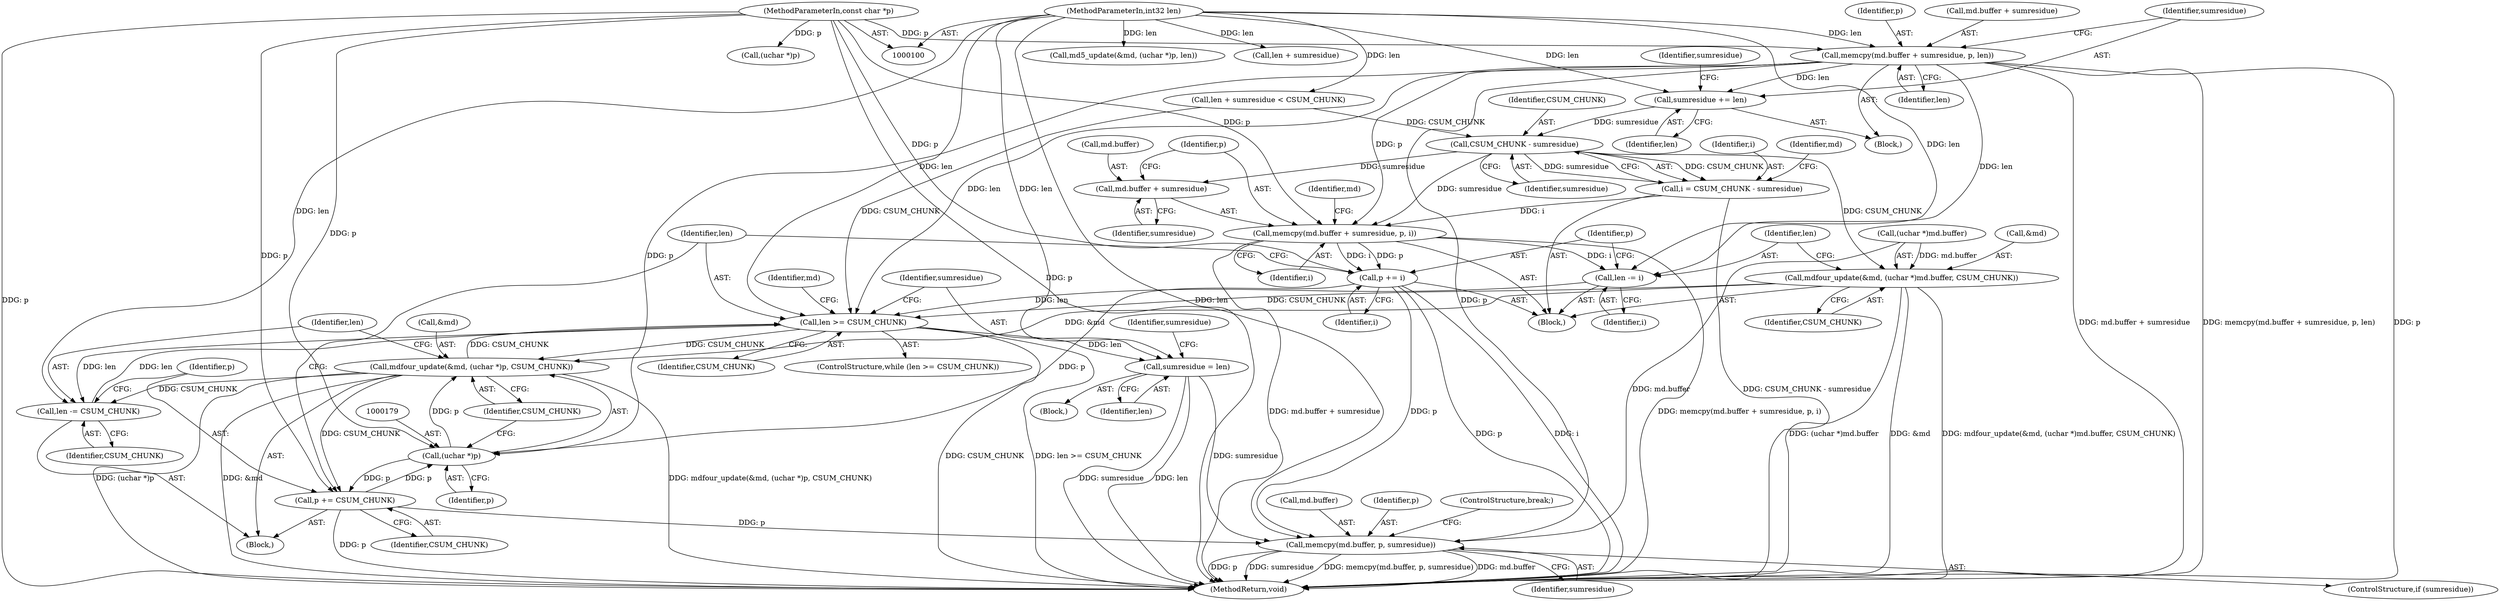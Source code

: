 digraph "0_samba_c252546ceeb0925eb8a4061315e3ff0a8c55b48b@API" {
"1000127" [label="(Call,memcpy(md.buffer + sumresidue, p, len))"];
"1000101" [label="(MethodParameterIn,const char *p)"];
"1000102" [label="(MethodParameterIn,int32 len)"];
"1000135" [label="(Call,sumresidue += len)"];
"1000144" [label="(Call,CSUM_CHUNK - sumresidue)"];
"1000142" [label="(Call,i = CSUM_CHUNK - sumresidue)"];
"1000147" [label="(Call,memcpy(md.buffer + sumresidue, p, i))"];
"1000164" [label="(Call,len -= i)"];
"1000171" [label="(Call,len >= CSUM_CHUNK)"];
"1000175" [label="(Call,mdfour_update(&md, (uchar *)p, CSUM_CHUNK))"];
"1000182" [label="(Call,len -= CSUM_CHUNK)"];
"1000185" [label="(Call,p += CSUM_CHUNK)"];
"1000178" [label="(Call,(uchar *)p)"];
"1000193" [label="(Call,memcpy(md.buffer, p, sumresidue))"];
"1000188" [label="(Call,sumresidue = len)"];
"1000167" [label="(Call,p += i)"];
"1000148" [label="(Call,md.buffer + sumresidue)"];
"1000155" [label="(Call,mdfour_update(&md, (uchar *)md.buffer, CSUM_CHUNK))"];
"1000154" [label="(Identifier,i)"];
"1000128" [label="(Call,md.buffer + sumresidue)"];
"1000135" [label="(Call,sumresidue += len)"];
"1000142" [label="(Call,i = CSUM_CHUNK - sumresidue)"];
"1000168" [label="(Identifier,p)"];
"1000189" [label="(Identifier,sumresidue)"];
"1000148" [label="(Call,md.buffer + sumresidue)"];
"1000101" [label="(MethodParameterIn,const char *p)"];
"1000190" [label="(Identifier,len)"];
"1000185" [label="(Call,p += CSUM_CHUNK)"];
"1000193" [label="(Call,memcpy(md.buffer, p, sumresidue))"];
"1000175" [label="(Call,mdfour_update(&md, (uchar *)p, CSUM_CHUNK))"];
"1000182" [label="(Call,len -= CSUM_CHUNK)"];
"1000176" [label="(Call,&md)"];
"1000149" [label="(Call,md.buffer)"];
"1000163" [label="(Identifier,CSUM_CHUNK)"];
"1000155" [label="(Call,mdfour_update(&md, (uchar *)md.buffer, CSUM_CHUNK))"];
"1000122" [label="(Call,len + sumresidue)"];
"1000169" [label="(Identifier,i)"];
"1000139" [label="(Identifier,sumresidue)"];
"1000174" [label="(Block,)"];
"1000108" [label="(Call,md5_update(&md, (uchar *)p, len))"];
"1000171" [label="(Call,len >= CSUM_CHUNK)"];
"1000166" [label="(Identifier,i)"];
"1000170" [label="(ControlStructure,while (len >= CSUM_CHUNK))"];
"1000152" [label="(Identifier,sumresidue)"];
"1000192" [label="(Identifier,sumresidue)"];
"1000140" [label="(Block,)"];
"1000202" [label="(MethodReturn,void)"];
"1000145" [label="(Identifier,CSUM_CHUNK)"];
"1000187" [label="(Identifier,CSUM_CHUNK)"];
"1000178" [label="(Call,(uchar *)p)"];
"1000181" [label="(Identifier,CSUM_CHUNK)"];
"1000180" [label="(Identifier,p)"];
"1000186" [label="(Identifier,p)"];
"1000177" [label="(Identifier,md)"];
"1000144" [label="(Call,CSUM_CHUNK - sumresidue)"];
"1000153" [label="(Identifier,p)"];
"1000143" [label="(Identifier,i)"];
"1000150" [label="(Identifier,md)"];
"1000164" [label="(Call,len -= i)"];
"1000137" [label="(Identifier,len)"];
"1000173" [label="(Identifier,CSUM_CHUNK)"];
"1000127" [label="(Call,memcpy(md.buffer + sumresidue, p, len))"];
"1000165" [label="(Identifier,len)"];
"1000199" [label="(ControlStructure,break;)"];
"1000146" [label="(Identifier,sumresidue)"];
"1000198" [label="(Identifier,sumresidue)"];
"1000121" [label="(Call,len + sumresidue < CSUM_CHUNK)"];
"1000156" [label="(Call,&md)"];
"1000106" [label="(Block,)"];
"1000194" [label="(Call,md.buffer)"];
"1000158" [label="(Call,(uchar *)md.buffer)"];
"1000133" [label="(Identifier,p)"];
"1000184" [label="(Identifier,CSUM_CHUNK)"];
"1000191" [label="(ControlStructure,if (sumresidue))"];
"1000136" [label="(Identifier,sumresidue)"];
"1000147" [label="(Call,memcpy(md.buffer + sumresidue, p, i))"];
"1000126" [label="(Block,)"];
"1000167" [label="(Call,p += i)"];
"1000134" [label="(Identifier,len)"];
"1000102" [label="(MethodParameterIn,int32 len)"];
"1000157" [label="(Identifier,md)"];
"1000183" [label="(Identifier,len)"];
"1000111" [label="(Call,(uchar *)p)"];
"1000188" [label="(Call,sumresidue = len)"];
"1000197" [label="(Identifier,p)"];
"1000172" [label="(Identifier,len)"];
"1000127" -> "1000126"  [label="AST: "];
"1000127" -> "1000134"  [label="CFG: "];
"1000128" -> "1000127"  [label="AST: "];
"1000133" -> "1000127"  [label="AST: "];
"1000134" -> "1000127"  [label="AST: "];
"1000136" -> "1000127"  [label="CFG: "];
"1000127" -> "1000202"  [label="DDG: memcpy(md.buffer + sumresidue, p, len)"];
"1000127" -> "1000202"  [label="DDG: p"];
"1000127" -> "1000202"  [label="DDG: md.buffer + sumresidue"];
"1000101" -> "1000127"  [label="DDG: p"];
"1000102" -> "1000127"  [label="DDG: len"];
"1000127" -> "1000135"  [label="DDG: len"];
"1000127" -> "1000147"  [label="DDG: p"];
"1000127" -> "1000164"  [label="DDG: len"];
"1000127" -> "1000171"  [label="DDG: len"];
"1000127" -> "1000178"  [label="DDG: p"];
"1000127" -> "1000193"  [label="DDG: p"];
"1000101" -> "1000100"  [label="AST: "];
"1000101" -> "1000202"  [label="DDG: p"];
"1000101" -> "1000111"  [label="DDG: p"];
"1000101" -> "1000147"  [label="DDG: p"];
"1000101" -> "1000167"  [label="DDG: p"];
"1000101" -> "1000178"  [label="DDG: p"];
"1000101" -> "1000185"  [label="DDG: p"];
"1000101" -> "1000193"  [label="DDG: p"];
"1000102" -> "1000100"  [label="AST: "];
"1000102" -> "1000202"  [label="DDG: len"];
"1000102" -> "1000108"  [label="DDG: len"];
"1000102" -> "1000121"  [label="DDG: len"];
"1000102" -> "1000122"  [label="DDG: len"];
"1000102" -> "1000135"  [label="DDG: len"];
"1000102" -> "1000164"  [label="DDG: len"];
"1000102" -> "1000171"  [label="DDG: len"];
"1000102" -> "1000182"  [label="DDG: len"];
"1000102" -> "1000188"  [label="DDG: len"];
"1000135" -> "1000126"  [label="AST: "];
"1000135" -> "1000137"  [label="CFG: "];
"1000136" -> "1000135"  [label="AST: "];
"1000137" -> "1000135"  [label="AST: "];
"1000139" -> "1000135"  [label="CFG: "];
"1000135" -> "1000144"  [label="DDG: sumresidue"];
"1000144" -> "1000142"  [label="AST: "];
"1000144" -> "1000146"  [label="CFG: "];
"1000145" -> "1000144"  [label="AST: "];
"1000146" -> "1000144"  [label="AST: "];
"1000142" -> "1000144"  [label="CFG: "];
"1000144" -> "1000142"  [label="DDG: CSUM_CHUNK"];
"1000144" -> "1000142"  [label="DDG: sumresidue"];
"1000121" -> "1000144"  [label="DDG: CSUM_CHUNK"];
"1000144" -> "1000147"  [label="DDG: sumresidue"];
"1000144" -> "1000148"  [label="DDG: sumresidue"];
"1000144" -> "1000155"  [label="DDG: CSUM_CHUNK"];
"1000142" -> "1000140"  [label="AST: "];
"1000143" -> "1000142"  [label="AST: "];
"1000150" -> "1000142"  [label="CFG: "];
"1000142" -> "1000202"  [label="DDG: CSUM_CHUNK - sumresidue"];
"1000142" -> "1000147"  [label="DDG: i"];
"1000147" -> "1000140"  [label="AST: "];
"1000147" -> "1000154"  [label="CFG: "];
"1000148" -> "1000147"  [label="AST: "];
"1000153" -> "1000147"  [label="AST: "];
"1000154" -> "1000147"  [label="AST: "];
"1000157" -> "1000147"  [label="CFG: "];
"1000147" -> "1000202"  [label="DDG: md.buffer + sumresidue"];
"1000147" -> "1000202"  [label="DDG: memcpy(md.buffer + sumresidue, p, i)"];
"1000147" -> "1000164"  [label="DDG: i"];
"1000147" -> "1000167"  [label="DDG: i"];
"1000147" -> "1000167"  [label="DDG: p"];
"1000164" -> "1000140"  [label="AST: "];
"1000164" -> "1000166"  [label="CFG: "];
"1000165" -> "1000164"  [label="AST: "];
"1000166" -> "1000164"  [label="AST: "];
"1000168" -> "1000164"  [label="CFG: "];
"1000164" -> "1000171"  [label="DDG: len"];
"1000171" -> "1000170"  [label="AST: "];
"1000171" -> "1000173"  [label="CFG: "];
"1000172" -> "1000171"  [label="AST: "];
"1000173" -> "1000171"  [label="AST: "];
"1000177" -> "1000171"  [label="CFG: "];
"1000189" -> "1000171"  [label="CFG: "];
"1000171" -> "1000202"  [label="DDG: CSUM_CHUNK"];
"1000171" -> "1000202"  [label="DDG: len >= CSUM_CHUNK"];
"1000182" -> "1000171"  [label="DDG: len"];
"1000121" -> "1000171"  [label="DDG: CSUM_CHUNK"];
"1000155" -> "1000171"  [label="DDG: CSUM_CHUNK"];
"1000175" -> "1000171"  [label="DDG: CSUM_CHUNK"];
"1000171" -> "1000175"  [label="DDG: CSUM_CHUNK"];
"1000171" -> "1000182"  [label="DDG: len"];
"1000171" -> "1000188"  [label="DDG: len"];
"1000175" -> "1000174"  [label="AST: "];
"1000175" -> "1000181"  [label="CFG: "];
"1000176" -> "1000175"  [label="AST: "];
"1000178" -> "1000175"  [label="AST: "];
"1000181" -> "1000175"  [label="AST: "];
"1000183" -> "1000175"  [label="CFG: "];
"1000175" -> "1000202"  [label="DDG: (uchar *)p"];
"1000175" -> "1000202"  [label="DDG: &md"];
"1000175" -> "1000202"  [label="DDG: mdfour_update(&md, (uchar *)p, CSUM_CHUNK)"];
"1000155" -> "1000175"  [label="DDG: &md"];
"1000178" -> "1000175"  [label="DDG: p"];
"1000175" -> "1000182"  [label="DDG: CSUM_CHUNK"];
"1000175" -> "1000185"  [label="DDG: CSUM_CHUNK"];
"1000182" -> "1000174"  [label="AST: "];
"1000182" -> "1000184"  [label="CFG: "];
"1000183" -> "1000182"  [label="AST: "];
"1000184" -> "1000182"  [label="AST: "];
"1000186" -> "1000182"  [label="CFG: "];
"1000185" -> "1000174"  [label="AST: "];
"1000185" -> "1000187"  [label="CFG: "];
"1000186" -> "1000185"  [label="AST: "];
"1000187" -> "1000185"  [label="AST: "];
"1000172" -> "1000185"  [label="CFG: "];
"1000185" -> "1000202"  [label="DDG: p"];
"1000185" -> "1000178"  [label="DDG: p"];
"1000178" -> "1000185"  [label="DDG: p"];
"1000185" -> "1000193"  [label="DDG: p"];
"1000178" -> "1000180"  [label="CFG: "];
"1000179" -> "1000178"  [label="AST: "];
"1000180" -> "1000178"  [label="AST: "];
"1000181" -> "1000178"  [label="CFG: "];
"1000167" -> "1000178"  [label="DDG: p"];
"1000193" -> "1000191"  [label="AST: "];
"1000193" -> "1000198"  [label="CFG: "];
"1000194" -> "1000193"  [label="AST: "];
"1000197" -> "1000193"  [label="AST: "];
"1000198" -> "1000193"  [label="AST: "];
"1000199" -> "1000193"  [label="CFG: "];
"1000193" -> "1000202"  [label="DDG: md.buffer"];
"1000193" -> "1000202"  [label="DDG: p"];
"1000193" -> "1000202"  [label="DDG: sumresidue"];
"1000193" -> "1000202"  [label="DDG: memcpy(md.buffer, p, sumresidue)"];
"1000158" -> "1000193"  [label="DDG: md.buffer"];
"1000167" -> "1000193"  [label="DDG: p"];
"1000188" -> "1000193"  [label="DDG: sumresidue"];
"1000188" -> "1000106"  [label="AST: "];
"1000188" -> "1000190"  [label="CFG: "];
"1000189" -> "1000188"  [label="AST: "];
"1000190" -> "1000188"  [label="AST: "];
"1000192" -> "1000188"  [label="CFG: "];
"1000188" -> "1000202"  [label="DDG: len"];
"1000188" -> "1000202"  [label="DDG: sumresidue"];
"1000167" -> "1000140"  [label="AST: "];
"1000167" -> "1000169"  [label="CFG: "];
"1000168" -> "1000167"  [label="AST: "];
"1000169" -> "1000167"  [label="AST: "];
"1000172" -> "1000167"  [label="CFG: "];
"1000167" -> "1000202"  [label="DDG: p"];
"1000167" -> "1000202"  [label="DDG: i"];
"1000148" -> "1000152"  [label="CFG: "];
"1000149" -> "1000148"  [label="AST: "];
"1000152" -> "1000148"  [label="AST: "];
"1000153" -> "1000148"  [label="CFG: "];
"1000155" -> "1000140"  [label="AST: "];
"1000155" -> "1000163"  [label="CFG: "];
"1000156" -> "1000155"  [label="AST: "];
"1000158" -> "1000155"  [label="AST: "];
"1000163" -> "1000155"  [label="AST: "];
"1000165" -> "1000155"  [label="CFG: "];
"1000155" -> "1000202"  [label="DDG: mdfour_update(&md, (uchar *)md.buffer, CSUM_CHUNK)"];
"1000155" -> "1000202"  [label="DDG: (uchar *)md.buffer"];
"1000155" -> "1000202"  [label="DDG: &md"];
"1000158" -> "1000155"  [label="DDG: md.buffer"];
}
